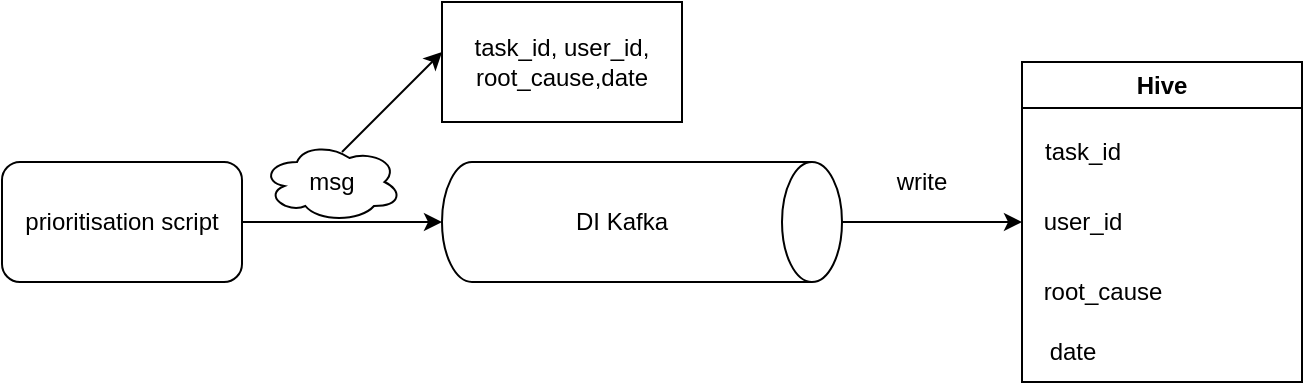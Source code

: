 <mxfile version="21.1.5" type="github">
  <diagram name="第 1 页" id="6C8LDCqFkHniLUepePuR">
    <mxGraphModel dx="1546" dy="782" grid="1" gridSize="10" guides="1" tooltips="1" connect="1" arrows="1" fold="1" page="1" pageScale="1" pageWidth="3300" pageHeight="4681" math="0" shadow="0">
      <root>
        <mxCell id="0" />
        <mxCell id="1" parent="0" />
        <mxCell id="AYeVIFecaO4NZ5Z84dO0-1" value="" style="shape=cylinder3;whiteSpace=wrap;html=1;boundedLbl=1;backgroundOutline=1;size=15;rotation=90;" vertex="1" parent="1">
          <mxGeometry x="780" y="260" width="60" height="200" as="geometry" />
        </mxCell>
        <mxCell id="AYeVIFecaO4NZ5Z84dO0-3" value="DI Kafka" style="text;html=1;strokeColor=none;fillColor=none;align=center;verticalAlign=middle;whiteSpace=wrap;rounded=0;" vertex="1" parent="1">
          <mxGeometry x="770" y="345" width="60" height="30" as="geometry" />
        </mxCell>
        <mxCell id="AYeVIFecaO4NZ5Z84dO0-4" value="prioritisation script" style="rounded=1;whiteSpace=wrap;html=1;" vertex="1" parent="1">
          <mxGeometry x="490" y="330" width="120" height="60" as="geometry" />
        </mxCell>
        <mxCell id="AYeVIFecaO4NZ5Z84dO0-5" value="" style="endArrow=classic;html=1;rounded=0;exitX=1;exitY=0.5;exitDx=0;exitDy=0;entryX=0.5;entryY=1;entryDx=0;entryDy=0;entryPerimeter=0;" edge="1" parent="1" source="AYeVIFecaO4NZ5Z84dO0-4" target="AYeVIFecaO4NZ5Z84dO0-1">
          <mxGeometry width="50" height="50" relative="1" as="geometry">
            <mxPoint x="760" y="430" as="sourcePoint" />
            <mxPoint x="810" y="380" as="targetPoint" />
          </mxGeometry>
        </mxCell>
        <mxCell id="AYeVIFecaO4NZ5Z84dO0-6" value="msg" style="ellipse;shape=cloud;whiteSpace=wrap;html=1;" vertex="1" parent="1">
          <mxGeometry x="620" y="320" width="70" height="40" as="geometry" />
        </mxCell>
        <mxCell id="AYeVIFecaO4NZ5Z84dO0-7" value="" style="endArrow=classic;html=1;rounded=0;exitX=0.5;exitY=0;exitDx=0;exitDy=0;exitPerimeter=0;" edge="1" parent="1" source="AYeVIFecaO4NZ5Z84dO0-1">
          <mxGeometry width="50" height="50" relative="1" as="geometry">
            <mxPoint x="760" y="430" as="sourcePoint" />
            <mxPoint x="1000" y="360" as="targetPoint" />
          </mxGeometry>
        </mxCell>
        <mxCell id="AYeVIFecaO4NZ5Z84dO0-13" value="write" style="text;html=1;strokeColor=none;fillColor=none;align=center;verticalAlign=middle;whiteSpace=wrap;rounded=0;" vertex="1" parent="1">
          <mxGeometry x="920" y="325" width="60" height="30" as="geometry" />
        </mxCell>
        <mxCell id="AYeVIFecaO4NZ5Z84dO0-14" value="" style="endArrow=classic;html=1;rounded=0;" edge="1" parent="1">
          <mxGeometry width="50" height="50" relative="1" as="geometry">
            <mxPoint x="660" y="325" as="sourcePoint" />
            <mxPoint x="710" y="275" as="targetPoint" />
          </mxGeometry>
        </mxCell>
        <mxCell id="AYeVIFecaO4NZ5Z84dO0-15" value="task_id, user_id, root_cause,date" style="rounded=0;whiteSpace=wrap;html=1;" vertex="1" parent="1">
          <mxGeometry x="710" y="250" width="120" height="60" as="geometry" />
        </mxCell>
        <mxCell id="AYeVIFecaO4NZ5Z84dO0-20" value="Hive" style="swimlane;whiteSpace=wrap;html=1;" vertex="1" parent="1">
          <mxGeometry x="1000" y="280" width="140" height="160" as="geometry" />
        </mxCell>
        <mxCell id="AYeVIFecaO4NZ5Z84dO0-21" value="task_id" style="text;html=1;align=center;verticalAlign=middle;resizable=0;points=[];autosize=1;strokeColor=none;fillColor=none;" vertex="1" parent="AYeVIFecaO4NZ5Z84dO0-20">
          <mxGeometry y="30" width="60" height="30" as="geometry" />
        </mxCell>
        <mxCell id="AYeVIFecaO4NZ5Z84dO0-22" value="user_id" style="text;html=1;align=center;verticalAlign=middle;resizable=0;points=[];autosize=1;strokeColor=none;fillColor=none;" vertex="1" parent="AYeVIFecaO4NZ5Z84dO0-20">
          <mxGeometry y="65" width="60" height="30" as="geometry" />
        </mxCell>
        <mxCell id="AYeVIFecaO4NZ5Z84dO0-23" value="root_cause" style="text;html=1;align=center;verticalAlign=middle;resizable=0;points=[];autosize=1;strokeColor=none;fillColor=none;" vertex="1" parent="AYeVIFecaO4NZ5Z84dO0-20">
          <mxGeometry y="100" width="80" height="30" as="geometry" />
        </mxCell>
        <mxCell id="AYeVIFecaO4NZ5Z84dO0-24" value="date" style="text;html=1;align=center;verticalAlign=middle;resizable=0;points=[];autosize=1;strokeColor=none;fillColor=none;" vertex="1" parent="AYeVIFecaO4NZ5Z84dO0-20">
          <mxGeometry y="130" width="50" height="30" as="geometry" />
        </mxCell>
      </root>
    </mxGraphModel>
  </diagram>
</mxfile>
